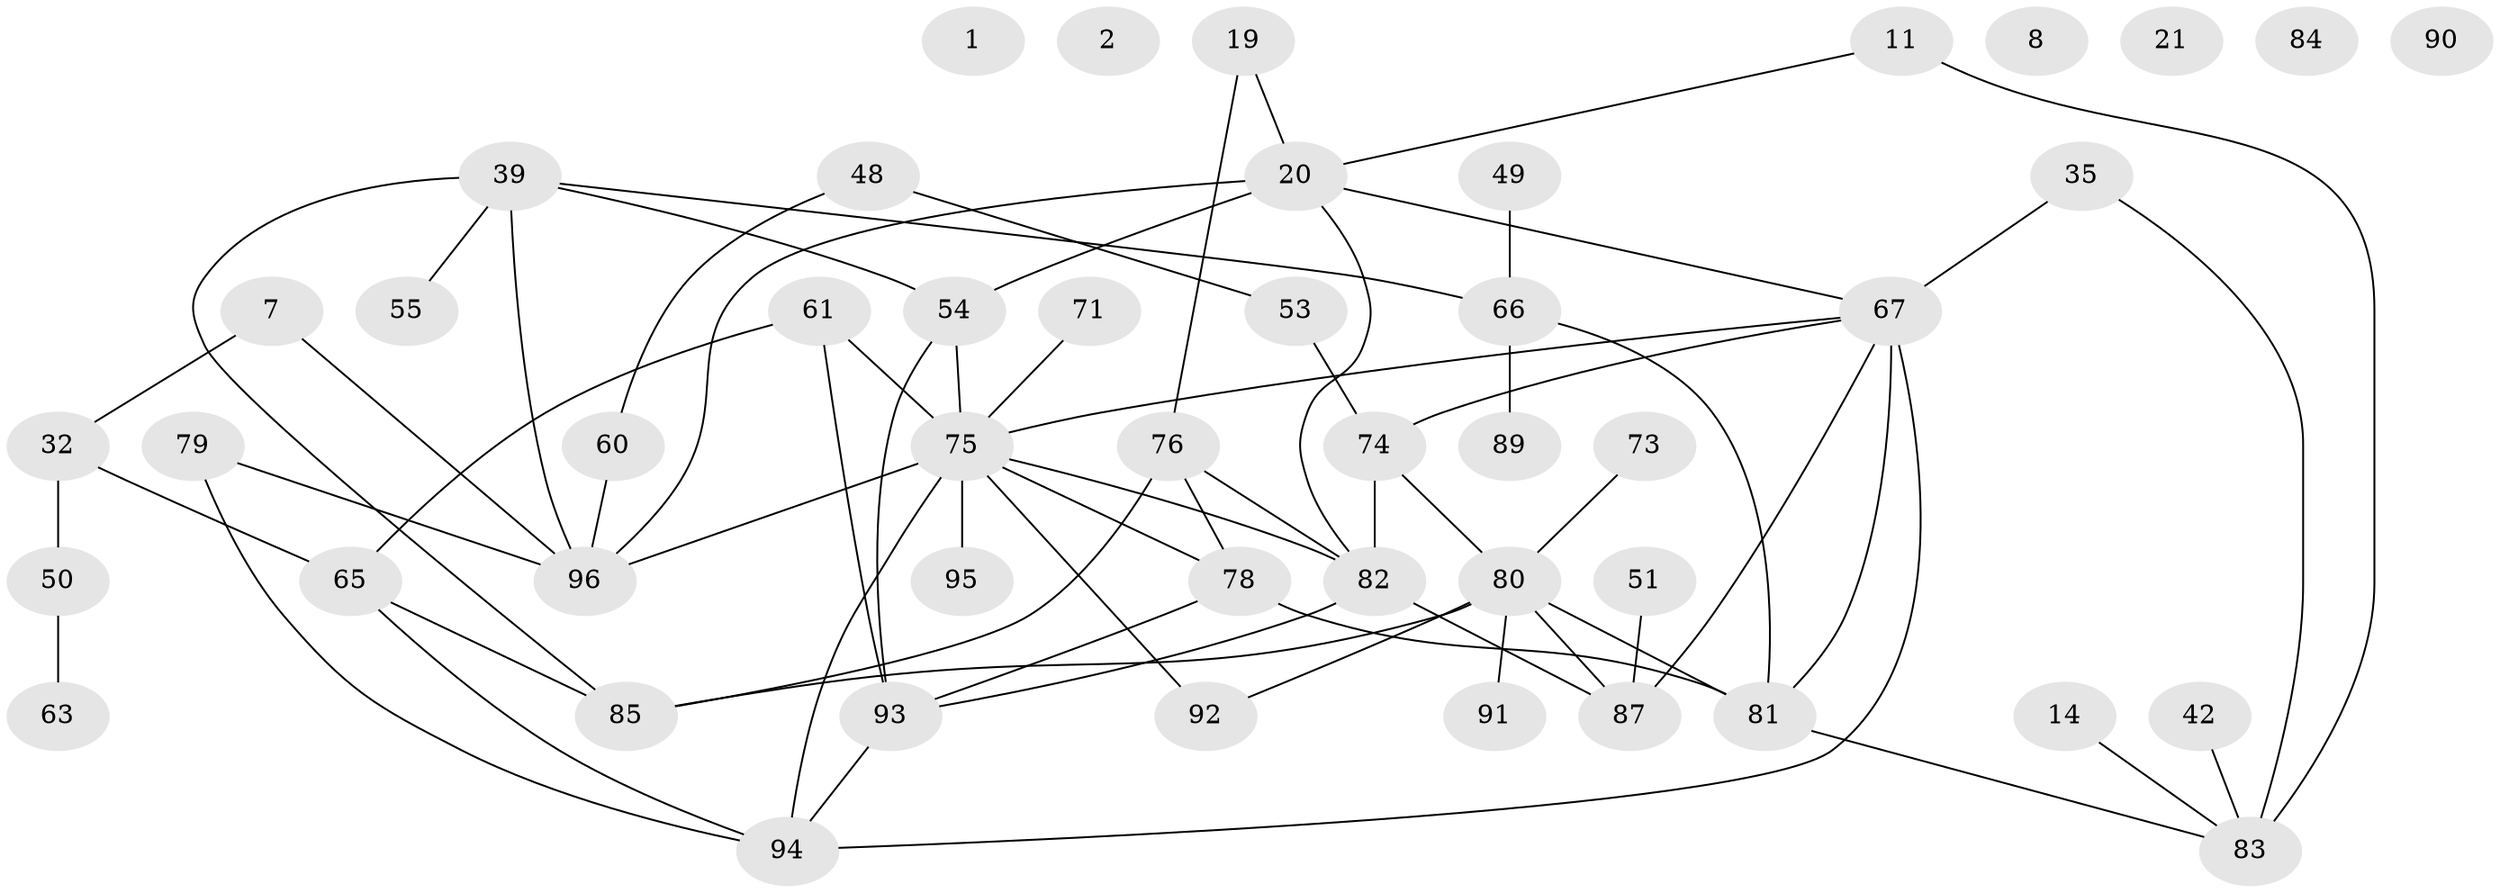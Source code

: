 // original degree distribution, {0: 0.0625, 5: 0.09375, 3: 0.22916666666666666, 1: 0.17708333333333334, 2: 0.25, 7: 0.020833333333333332, 4: 0.14583333333333334, 6: 0.020833333333333332}
// Generated by graph-tools (version 1.1) at 2025/39/03/09/25 04:39:54]
// undirected, 48 vertices, 68 edges
graph export_dot {
graph [start="1"]
  node [color=gray90,style=filled];
  1;
  2;
  7;
  8;
  11;
  14;
  19;
  20;
  21;
  32 [super="+10+5"];
  35;
  39 [super="+34"];
  42;
  48;
  49;
  50;
  51;
  53;
  54;
  55;
  60 [super="+47"];
  61;
  63;
  65;
  66 [super="+13+37+59+24"];
  67 [super="+27+31+45"];
  71;
  73;
  74 [super="+25+18"];
  75 [super="+72"];
  76 [super="+57"];
  78 [super="+64"];
  79;
  80 [super="+3+30+38"];
  81 [super="+12"];
  82 [super="+36+68"];
  83 [super="+28"];
  84;
  85 [super="+69"];
  87 [super="+23+6"];
  89;
  90;
  91;
  92;
  93;
  94 [super="+70"];
  95;
  96 [super="+17+88+86"];
  7 -- 32;
  7 -- 96;
  11 -- 20;
  11 -- 83;
  14 -- 83;
  19 -- 20;
  19 -- 76;
  20 -- 54;
  20 -- 67;
  20 -- 82;
  20 -- 96 [weight=2];
  32 -- 50 [weight=2];
  32 -- 65;
  35 -- 83 [weight=2];
  35 -- 67 [weight=2];
  39 -- 54 [weight=2];
  39 -- 55 [weight=2];
  39 -- 96 [weight=2];
  39 -- 66;
  39 -- 85;
  42 -- 83;
  48 -- 53;
  48 -- 60;
  49 -- 66;
  50 -- 63;
  51 -- 87;
  53 -- 74;
  54 -- 93;
  54 -- 75 [weight=2];
  60 -- 96;
  61 -- 65;
  61 -- 93;
  61 -- 75;
  65 -- 85;
  65 -- 94 [weight=2];
  66 -- 81;
  66 -- 89;
  67 -- 94 [weight=2];
  67 -- 87;
  67 -- 74;
  67 -- 81;
  67 -- 75;
  71 -- 75;
  73 -- 80;
  74 -- 82;
  74 -- 80;
  75 -- 78;
  75 -- 94 [weight=2];
  75 -- 82 [weight=2];
  75 -- 92;
  75 -- 95;
  75 -- 96;
  76 -- 78;
  76 -- 82 [weight=2];
  76 -- 85;
  78 -- 81;
  78 -- 93;
  79 -- 94;
  79 -- 96;
  80 -- 81;
  80 -- 85;
  80 -- 92;
  80 -- 87;
  80 -- 91;
  81 -- 83;
  82 -- 87;
  82 -- 93;
  93 -- 94;
}
